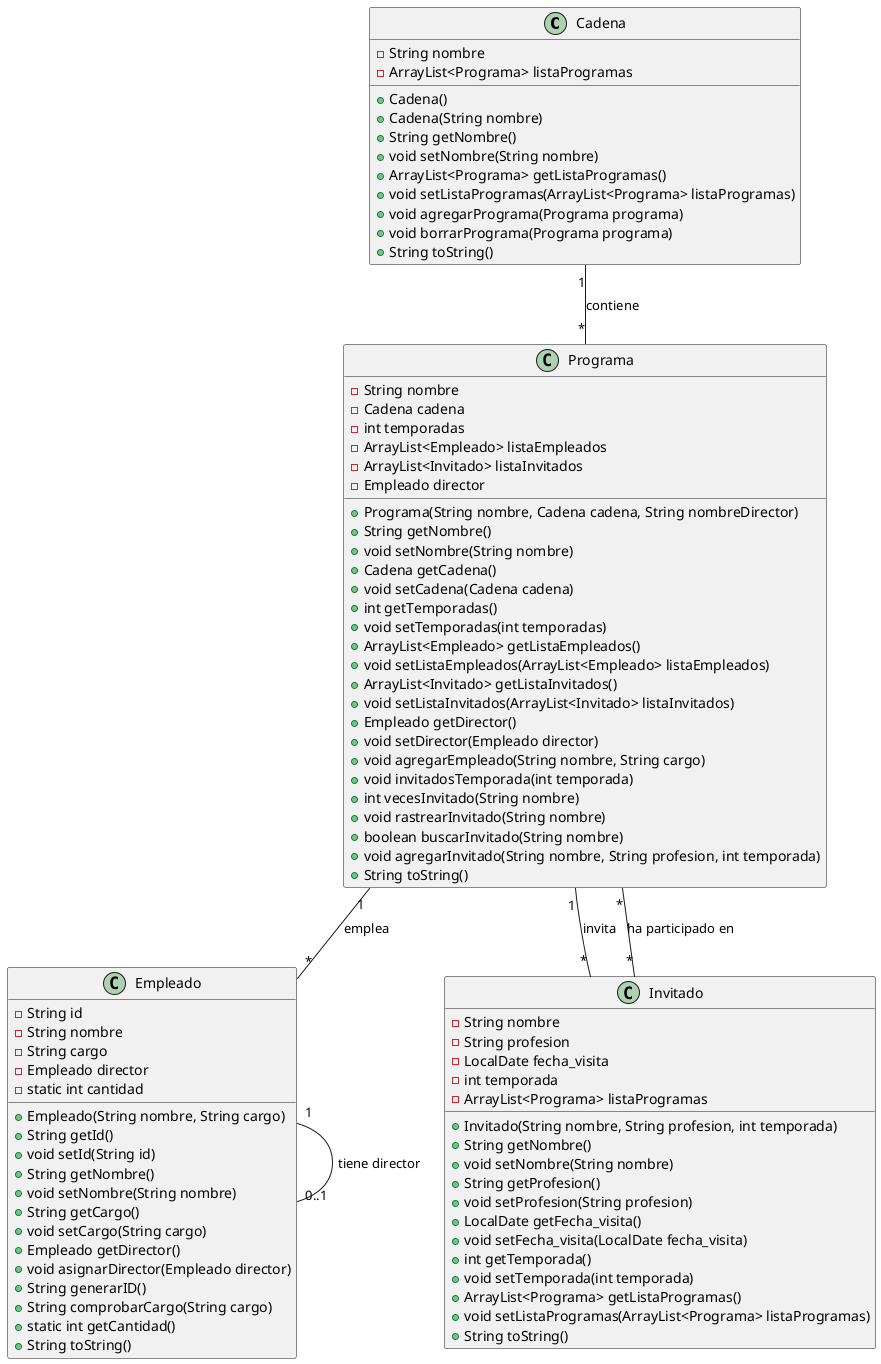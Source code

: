 @startuml

class Cadena {
    - String nombre
    - ArrayList<Programa> listaProgramas
    + Cadena()
    + Cadena(String nombre)
    + String getNombre()
    + void setNombre(String nombre)
    + ArrayList<Programa> getListaProgramas()
    + void setListaProgramas(ArrayList<Programa> listaProgramas)
    + void agregarPrograma(Programa programa)
    + void borrarPrograma(Programa programa)
    + String toString()
}

class Programa {
    - String nombre
    - Cadena cadena
    - int temporadas
    - ArrayList<Empleado> listaEmpleados
    - ArrayList<Invitado> listaInvitados
    - Empleado director
    + Programa(String nombre, Cadena cadena, String nombreDirector)
    + String getNombre()
    + void setNombre(String nombre)
    + Cadena getCadena()
    + void setCadena(Cadena cadena)
    + int getTemporadas()
    + void setTemporadas(int temporadas)
    + ArrayList<Empleado> getListaEmpleados()
    + void setListaEmpleados(ArrayList<Empleado> listaEmpleados)
    + ArrayList<Invitado> getListaInvitados()
    + void setListaInvitados(ArrayList<Invitado> listaInvitados)
    + Empleado getDirector()
    + void setDirector(Empleado director)
    + void agregarEmpleado(String nombre, String cargo)
    + void invitadosTemporada(int temporada)
    + int vecesInvitado(String nombre)
    + void rastrearInvitado(String nombre)
    + boolean buscarInvitado(String nombre)
    + void agregarInvitado(String nombre, String profesion, int temporada)
    + String toString()
}

class Empleado {
    - String id
    - String nombre
    - String cargo
    - Empleado director
    - static int cantidad
    + Empleado(String nombre, String cargo)
    + String getId()
    + void setId(String id)
    + String getNombre()
    + void setNombre(String nombre)
    + String getCargo()
    + void setCargo(String cargo)
    + Empleado getDirector()
    + void asignarDirector(Empleado director)
    + String generarID()
    + String comprobarCargo(String cargo)
    + static int getCantidad()
    + String toString()
}

class Invitado {
    - String nombre
    - String profesion
    - LocalDate fecha_visita
    - int temporada
    - ArrayList<Programa> listaProgramas
    + Invitado(String nombre, String profesion, int temporada)
    + String getNombre()
    + void setNombre(String nombre)
    + String getProfesion()
    + void setProfesion(String profesion)
    + LocalDate getFecha_visita()
    + void setFecha_visita(LocalDate fecha_visita)
    + int getTemporada()
    + void setTemporada(int temporada)
    + ArrayList<Programa> getListaProgramas()
    + void setListaProgramas(ArrayList<Programa> listaProgramas)
    + String toString()
}

Cadena "1" -- "*" Programa : contiene
Programa "1" -- "*" Empleado : emplea
Programa "1" -- "*" Invitado : invita
Empleado "1" -- "0..1" Empleado : tiene director
Invitado "*" -- "*" Programa : ha participado en

@enduml